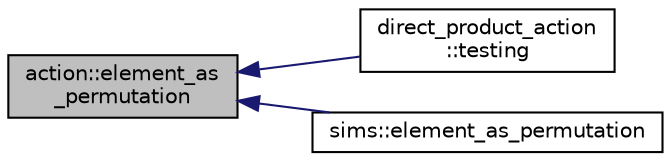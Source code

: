digraph "action::element_as_permutation"
{
  edge [fontname="Helvetica",fontsize="10",labelfontname="Helvetica",labelfontsize="10"];
  node [fontname="Helvetica",fontsize="10",shape=record];
  rankdir="LR";
  Node2929 [label="action::element_as\l_permutation",height=0.2,width=0.4,color="black", fillcolor="grey75", style="filled", fontcolor="black"];
  Node2929 -> Node2930 [dir="back",color="midnightblue",fontsize="10",style="solid",fontname="Helvetica"];
  Node2930 [label="direct_product_action\l::testing",height=0.2,width=0.4,color="black", fillcolor="white", style="filled",URL="$d3/d78/classdirect__product__action.html#a343dbbfe1b3932d198bfa59b48c7026f"];
  Node2929 -> Node2931 [dir="back",color="midnightblue",fontsize="10",style="solid",fontname="Helvetica"];
  Node2931 [label="sims::element_as_permutation",height=0.2,width=0.4,color="black", fillcolor="white", style="filled",URL="$d9/df3/classsims.html#ad0740e3e94b3e417dbedf96666cd9add"];
}

